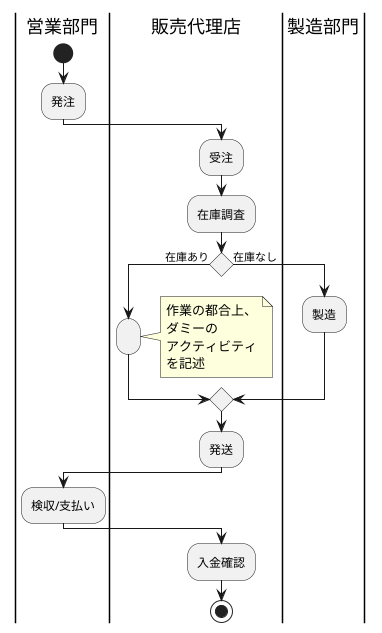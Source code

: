 @startuml 演習7-2
|営業部門|
|営業部門|
|販売代理店|
|販売代理店|
|製造部門|
|製造部門|
|営業部門|
start
:発注;
|販売代理店|
:受注;
:在庫調査;
if () then (在庫あり)
:;
note right
作業の都合上、
ダミーの
アクティビティ
を記述
end note
else (在庫なし)
|製造部門|
:製造;
endif
|販売代理店|
:発送;
|営業部門|
:検収/支払い;
|販売代理店|
:入金確認;
|販売代理店|
stop
@enduml